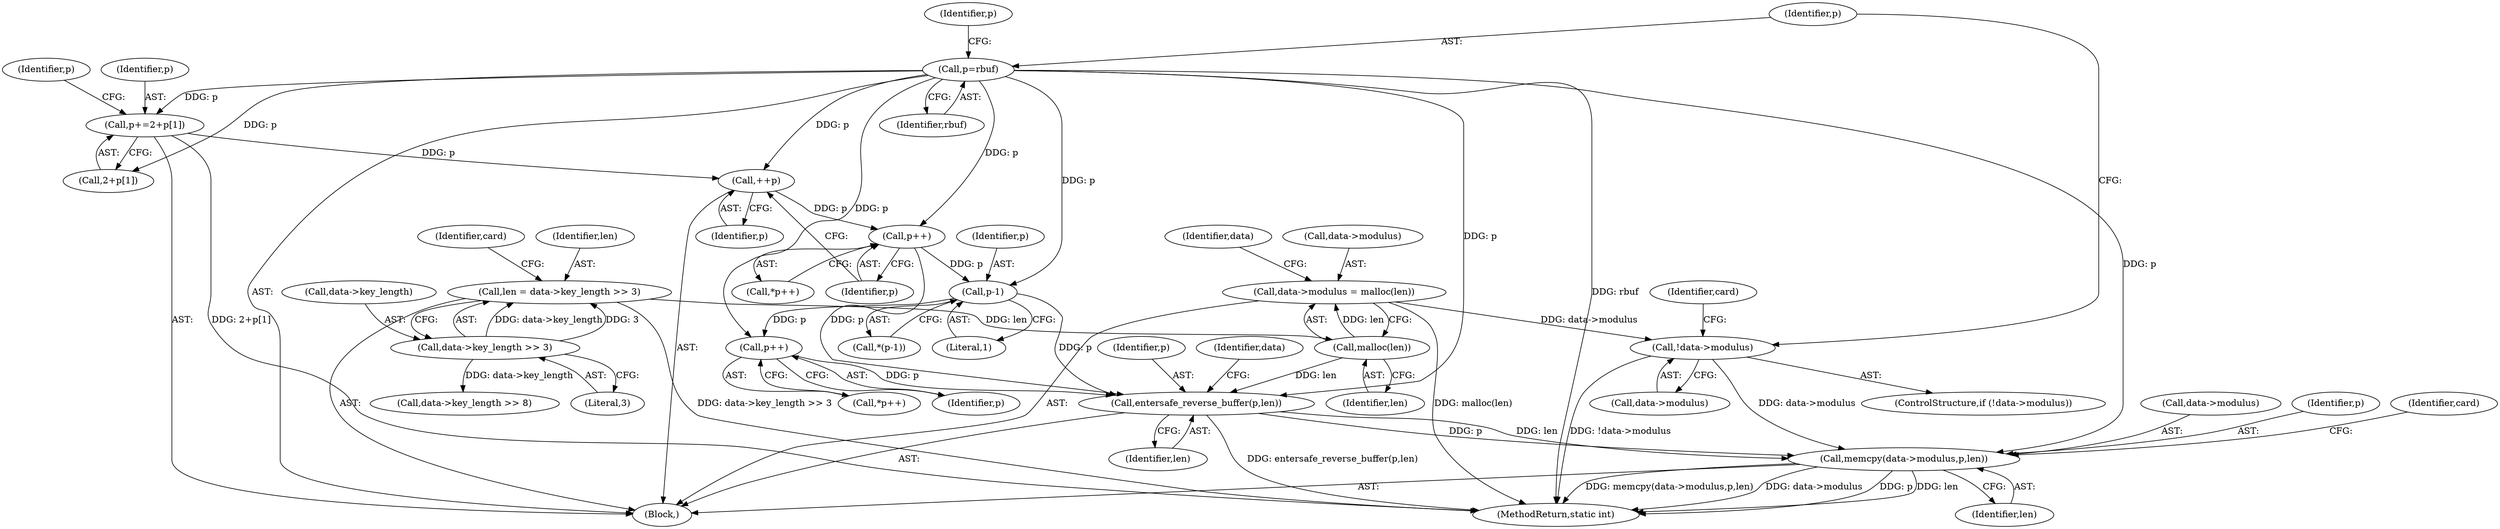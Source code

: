 digraph "0_OpenSC_8fe377e93b4b56060e5bbfb6f3142ceaeca744fa_5@API" {
"1000432" [label="(Call,memcpy(data->modulus,p,len))"];
"1000360" [label="(Call,!data->modulus)"];
"1000353" [label="(Call,data->modulus = malloc(len))"];
"1000357" [label="(Call,malloc(len))"];
"1000110" [label="(Call,len = data->key_length >> 3)"];
"1000112" [label="(Call,data->key_length >> 3)"];
"1000429" [label="(Call,entersafe_reverse_buffer(p,len))"];
"1000395" [label="(Call,p++)"];
"1000390" [label="(Call,++p)"];
"1000378" [label="(Call,p+=2+p[1])"];
"1000370" [label="(Call,p=rbuf)"];
"1000404" [label="(Call,p-1)"];
"1000425" [label="(Call,p++)"];
"1000432" [label="(Call,memcpy(data->modulus,p,len))"];
"1000110" [label="(Call,len = data->key_length >> 3)"];
"1000430" [label="(Identifier,p)"];
"1000354" [label="(Call,data->modulus)"];
"1000116" [label="(Literal,3)"];
"1000353" [label="(Call,data->modulus = malloc(len))"];
"1000424" [label="(Call,*p++)"];
"1000425" [label="(Call,p++)"];
"1000113" [label="(Call,data->key_length)"];
"1000426" [label="(Identifier,p)"];
"1000390" [label="(Call,++p)"];
"1000403" [label="(Call,*(p-1))"];
"1000231" [label="(Call,data->key_length >> 8)"];
"1000112" [label="(Call,data->key_length >> 3)"];
"1000371" [label="(Identifier,p)"];
"1000404" [label="(Call,p-1)"];
"1000405" [label="(Identifier,p)"];
"1000366" [label="(Identifier,card)"];
"1000394" [label="(Call,*p++)"];
"1000378" [label="(Call,p+=2+p[1])"];
"1000437" [label="(Identifier,len)"];
"1000376" [label="(Identifier,p)"];
"1000444" [label="(MethodReturn,static int)"];
"1000433" [label="(Call,data->modulus)"];
"1000434" [label="(Identifier,data)"];
"1000431" [label="(Identifier,len)"];
"1000436" [label="(Identifier,p)"];
"1000406" [label="(Literal,1)"];
"1000440" [label="(Identifier,card)"];
"1000357" [label="(Call,malloc(len))"];
"1000372" [label="(Identifier,rbuf)"];
"1000358" [label="(Identifier,len)"];
"1000380" [label="(Call,2+p[1])"];
"1000359" [label="(ControlStructure,if (!data->modulus))"];
"1000379" [label="(Identifier,p)"];
"1000429" [label="(Call,entersafe_reverse_buffer(p,len))"];
"1000395" [label="(Call,p++)"];
"1000391" [label="(Identifier,p)"];
"1000107" [label="(Block,)"];
"1000111" [label="(Identifier,len)"];
"1000370" [label="(Call,p=rbuf)"];
"1000388" [label="(Identifier,p)"];
"1000123" [label="(Identifier,card)"];
"1000362" [label="(Identifier,data)"];
"1000361" [label="(Call,data->modulus)"];
"1000360" [label="(Call,!data->modulus)"];
"1000396" [label="(Identifier,p)"];
"1000432" -> "1000107"  [label="AST: "];
"1000432" -> "1000437"  [label="CFG: "];
"1000433" -> "1000432"  [label="AST: "];
"1000436" -> "1000432"  [label="AST: "];
"1000437" -> "1000432"  [label="AST: "];
"1000440" -> "1000432"  [label="CFG: "];
"1000432" -> "1000444"  [label="DDG: p"];
"1000432" -> "1000444"  [label="DDG: len"];
"1000432" -> "1000444"  [label="DDG: memcpy(data->modulus,p,len)"];
"1000432" -> "1000444"  [label="DDG: data->modulus"];
"1000360" -> "1000432"  [label="DDG: data->modulus"];
"1000429" -> "1000432"  [label="DDG: p"];
"1000429" -> "1000432"  [label="DDG: len"];
"1000370" -> "1000432"  [label="DDG: p"];
"1000360" -> "1000359"  [label="AST: "];
"1000360" -> "1000361"  [label="CFG: "];
"1000361" -> "1000360"  [label="AST: "];
"1000366" -> "1000360"  [label="CFG: "];
"1000371" -> "1000360"  [label="CFG: "];
"1000360" -> "1000444"  [label="DDG: !data->modulus"];
"1000353" -> "1000360"  [label="DDG: data->modulus"];
"1000353" -> "1000107"  [label="AST: "];
"1000353" -> "1000357"  [label="CFG: "];
"1000354" -> "1000353"  [label="AST: "];
"1000357" -> "1000353"  [label="AST: "];
"1000362" -> "1000353"  [label="CFG: "];
"1000353" -> "1000444"  [label="DDG: malloc(len)"];
"1000357" -> "1000353"  [label="DDG: len"];
"1000357" -> "1000358"  [label="CFG: "];
"1000358" -> "1000357"  [label="AST: "];
"1000110" -> "1000357"  [label="DDG: len"];
"1000357" -> "1000429"  [label="DDG: len"];
"1000110" -> "1000107"  [label="AST: "];
"1000110" -> "1000112"  [label="CFG: "];
"1000111" -> "1000110"  [label="AST: "];
"1000112" -> "1000110"  [label="AST: "];
"1000123" -> "1000110"  [label="CFG: "];
"1000110" -> "1000444"  [label="DDG: data->key_length >> 3"];
"1000112" -> "1000110"  [label="DDG: data->key_length"];
"1000112" -> "1000110"  [label="DDG: 3"];
"1000112" -> "1000116"  [label="CFG: "];
"1000113" -> "1000112"  [label="AST: "];
"1000116" -> "1000112"  [label="AST: "];
"1000112" -> "1000231"  [label="DDG: data->key_length"];
"1000429" -> "1000107"  [label="AST: "];
"1000429" -> "1000431"  [label="CFG: "];
"1000430" -> "1000429"  [label="AST: "];
"1000431" -> "1000429"  [label="AST: "];
"1000434" -> "1000429"  [label="CFG: "];
"1000429" -> "1000444"  [label="DDG: entersafe_reverse_buffer(p,len)"];
"1000395" -> "1000429"  [label="DDG: p"];
"1000404" -> "1000429"  [label="DDG: p"];
"1000425" -> "1000429"  [label="DDG: p"];
"1000370" -> "1000429"  [label="DDG: p"];
"1000395" -> "1000394"  [label="AST: "];
"1000395" -> "1000396"  [label="CFG: "];
"1000396" -> "1000395"  [label="AST: "];
"1000394" -> "1000395"  [label="CFG: "];
"1000390" -> "1000395"  [label="DDG: p"];
"1000370" -> "1000395"  [label="DDG: p"];
"1000395" -> "1000404"  [label="DDG: p"];
"1000390" -> "1000107"  [label="AST: "];
"1000390" -> "1000391"  [label="CFG: "];
"1000391" -> "1000390"  [label="AST: "];
"1000396" -> "1000390"  [label="CFG: "];
"1000378" -> "1000390"  [label="DDG: p"];
"1000370" -> "1000390"  [label="DDG: p"];
"1000378" -> "1000107"  [label="AST: "];
"1000378" -> "1000380"  [label="CFG: "];
"1000379" -> "1000378"  [label="AST: "];
"1000380" -> "1000378"  [label="AST: "];
"1000388" -> "1000378"  [label="CFG: "];
"1000378" -> "1000444"  [label="DDG: 2+p[1]"];
"1000370" -> "1000378"  [label="DDG: p"];
"1000370" -> "1000107"  [label="AST: "];
"1000370" -> "1000372"  [label="CFG: "];
"1000371" -> "1000370"  [label="AST: "];
"1000372" -> "1000370"  [label="AST: "];
"1000376" -> "1000370"  [label="CFG: "];
"1000370" -> "1000444"  [label="DDG: rbuf"];
"1000370" -> "1000380"  [label="DDG: p"];
"1000370" -> "1000404"  [label="DDG: p"];
"1000370" -> "1000425"  [label="DDG: p"];
"1000404" -> "1000403"  [label="AST: "];
"1000404" -> "1000406"  [label="CFG: "];
"1000405" -> "1000404"  [label="AST: "];
"1000406" -> "1000404"  [label="AST: "];
"1000403" -> "1000404"  [label="CFG: "];
"1000404" -> "1000425"  [label="DDG: p"];
"1000425" -> "1000424"  [label="AST: "];
"1000425" -> "1000426"  [label="CFG: "];
"1000426" -> "1000425"  [label="AST: "];
"1000424" -> "1000425"  [label="CFG: "];
}
